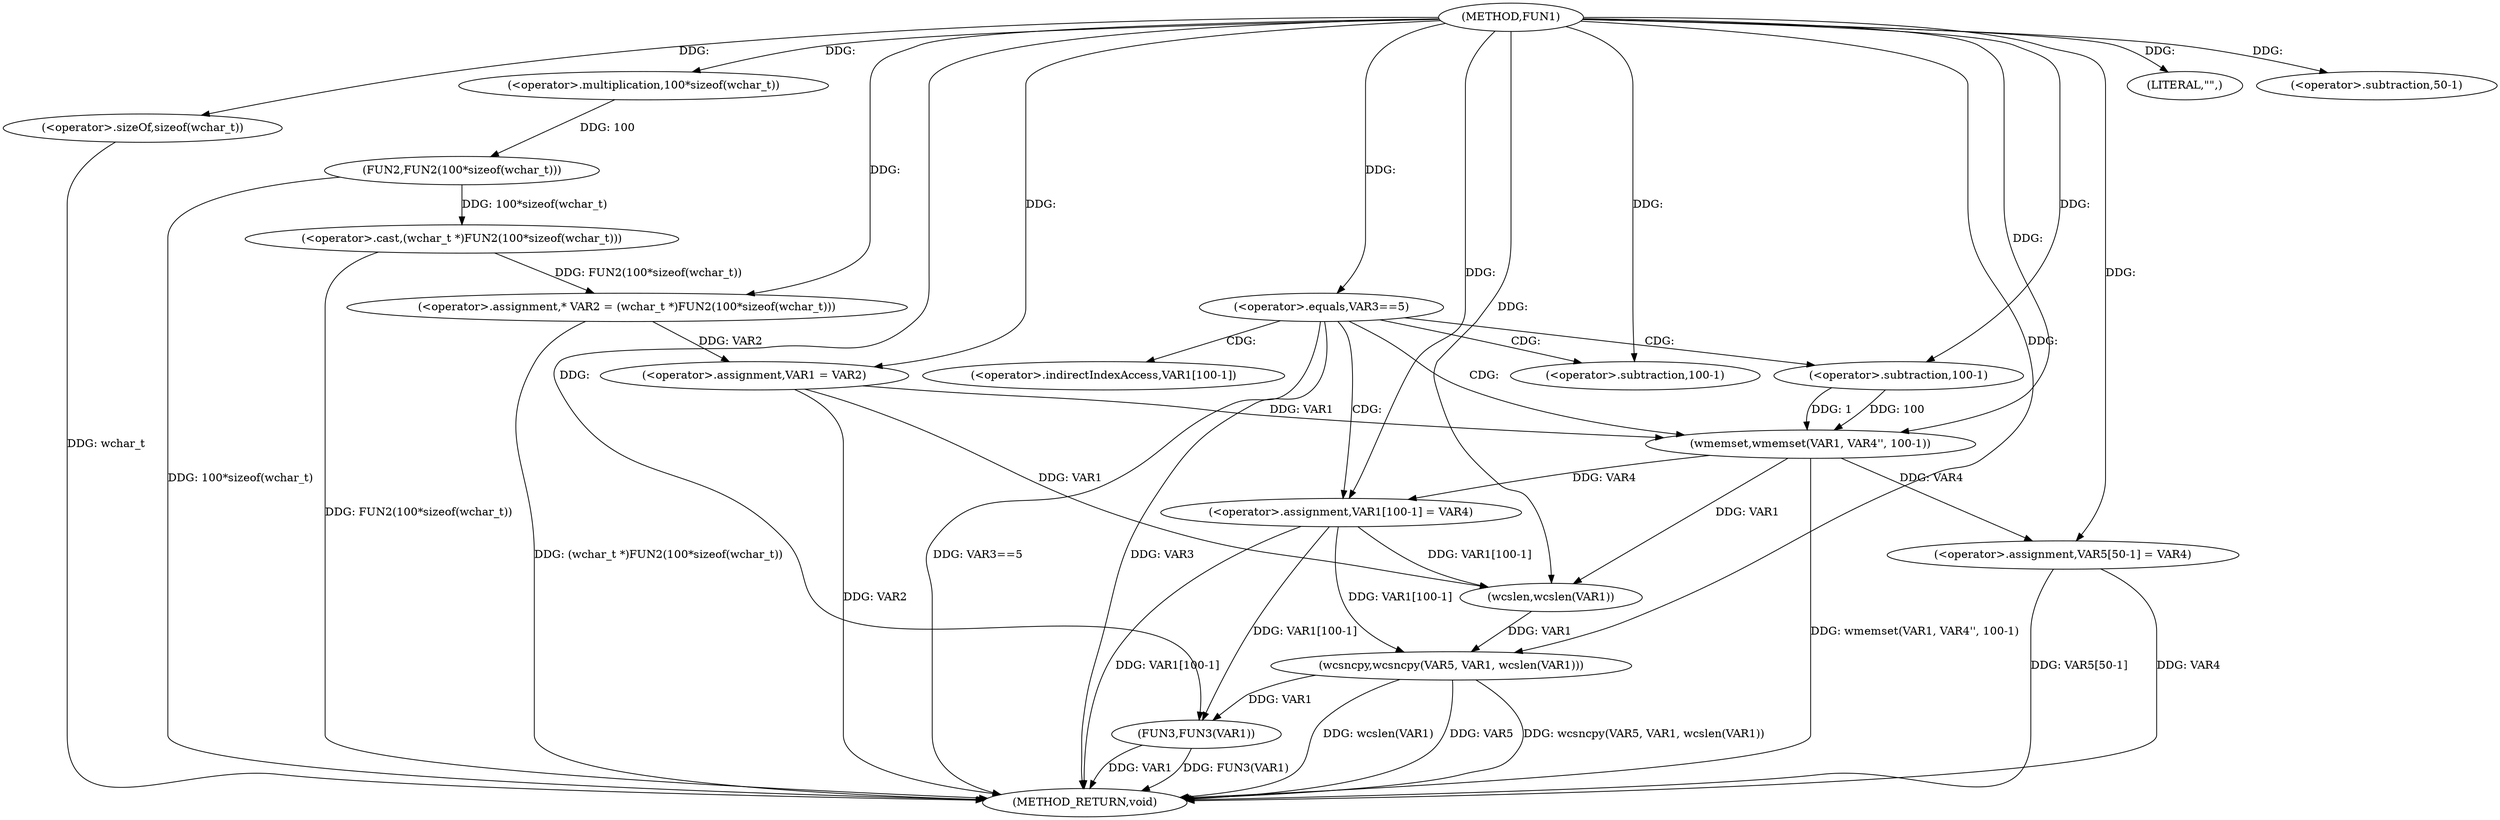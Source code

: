 digraph FUN1 {  
"1000100" [label = "(METHOD,FUN1)" ]
"1000150" [label = "(METHOD_RETURN,void)" ]
"1000104" [label = "(<operator>.assignment,* VAR2 = (wchar_t *)FUN2(100*sizeof(wchar_t)))" ]
"1000106" [label = "(<operator>.cast,(wchar_t *)FUN2(100*sizeof(wchar_t)))" ]
"1000108" [label = "(FUN2,FUN2(100*sizeof(wchar_t)))" ]
"1000109" [label = "(<operator>.multiplication,100*sizeof(wchar_t))" ]
"1000111" [label = "(<operator>.sizeOf,sizeof(wchar_t))" ]
"1000113" [label = "(<operator>.assignment,VAR1 = VAR2)" ]
"1000117" [label = "(<operator>.equals,VAR3==5)" ]
"1000121" [label = "(wmemset,wmemset(VAR1, VAR4'', 100-1))" ]
"1000124" [label = "(<operator>.subtraction,100-1)" ]
"1000127" [label = "(<operator>.assignment,VAR1[100-1] = VAR4)" ]
"1000130" [label = "(<operator>.subtraction,100-1)" ]
"1000135" [label = "(LITERAL,\"\",)" ]
"1000136" [label = "(wcsncpy,wcsncpy(VAR5, VAR1, wcslen(VAR1)))" ]
"1000139" [label = "(wcslen,wcslen(VAR1))" ]
"1000141" [label = "(<operator>.assignment,VAR5[50-1] = VAR4)" ]
"1000144" [label = "(<operator>.subtraction,50-1)" ]
"1000148" [label = "(FUN3,FUN3(VAR1))" ]
"1000128" [label = "(<operator>.indirectIndexAccess,VAR1[100-1])" ]
  "1000117" -> "1000150"  [ label = "DDG: VAR3==5"] 
  "1000141" -> "1000150"  [ label = "DDG: VAR5[50-1]"] 
  "1000106" -> "1000150"  [ label = "DDG: FUN2(100*sizeof(wchar_t))"] 
  "1000117" -> "1000150"  [ label = "DDG: VAR3"] 
  "1000111" -> "1000150"  [ label = "DDG: wchar_t"] 
  "1000136" -> "1000150"  [ label = "DDG: wcsncpy(VAR5, VAR1, wcslen(VAR1))"] 
  "1000127" -> "1000150"  [ label = "DDG: VAR1[100-1]"] 
  "1000136" -> "1000150"  [ label = "DDG: wcslen(VAR1)"] 
  "1000113" -> "1000150"  [ label = "DDG: VAR2"] 
  "1000121" -> "1000150"  [ label = "DDG: wmemset(VAR1, VAR4'', 100-1)"] 
  "1000148" -> "1000150"  [ label = "DDG: VAR1"] 
  "1000148" -> "1000150"  [ label = "DDG: FUN3(VAR1)"] 
  "1000141" -> "1000150"  [ label = "DDG: VAR4"] 
  "1000136" -> "1000150"  [ label = "DDG: VAR5"] 
  "1000104" -> "1000150"  [ label = "DDG: (wchar_t *)FUN2(100*sizeof(wchar_t))"] 
  "1000108" -> "1000150"  [ label = "DDG: 100*sizeof(wchar_t)"] 
  "1000106" -> "1000104"  [ label = "DDG: FUN2(100*sizeof(wchar_t))"] 
  "1000100" -> "1000104"  [ label = "DDG: "] 
  "1000108" -> "1000106"  [ label = "DDG: 100*sizeof(wchar_t)"] 
  "1000109" -> "1000108"  [ label = "DDG: 100"] 
  "1000100" -> "1000109"  [ label = "DDG: "] 
  "1000100" -> "1000111"  [ label = "DDG: "] 
  "1000104" -> "1000113"  [ label = "DDG: VAR2"] 
  "1000100" -> "1000113"  [ label = "DDG: "] 
  "1000100" -> "1000117"  [ label = "DDG: "] 
  "1000113" -> "1000121"  [ label = "DDG: VAR1"] 
  "1000100" -> "1000121"  [ label = "DDG: "] 
  "1000124" -> "1000121"  [ label = "DDG: 100"] 
  "1000124" -> "1000121"  [ label = "DDG: 1"] 
  "1000100" -> "1000124"  [ label = "DDG: "] 
  "1000121" -> "1000127"  [ label = "DDG: VAR4"] 
  "1000100" -> "1000127"  [ label = "DDG: "] 
  "1000100" -> "1000130"  [ label = "DDG: "] 
  "1000100" -> "1000135"  [ label = "DDG: "] 
  "1000100" -> "1000136"  [ label = "DDG: "] 
  "1000139" -> "1000136"  [ label = "DDG: VAR1"] 
  "1000127" -> "1000136"  [ label = "DDG: VAR1[100-1]"] 
  "1000113" -> "1000139"  [ label = "DDG: VAR1"] 
  "1000121" -> "1000139"  [ label = "DDG: VAR1"] 
  "1000127" -> "1000139"  [ label = "DDG: VAR1[100-1]"] 
  "1000100" -> "1000139"  [ label = "DDG: "] 
  "1000100" -> "1000141"  [ label = "DDG: "] 
  "1000121" -> "1000141"  [ label = "DDG: VAR4"] 
  "1000100" -> "1000144"  [ label = "DDG: "] 
  "1000127" -> "1000148"  [ label = "DDG: VAR1[100-1]"] 
  "1000136" -> "1000148"  [ label = "DDG: VAR1"] 
  "1000100" -> "1000148"  [ label = "DDG: "] 
  "1000117" -> "1000128"  [ label = "CDG: "] 
  "1000117" -> "1000121"  [ label = "CDG: "] 
  "1000117" -> "1000124"  [ label = "CDG: "] 
  "1000117" -> "1000130"  [ label = "CDG: "] 
  "1000117" -> "1000127"  [ label = "CDG: "] 
}
